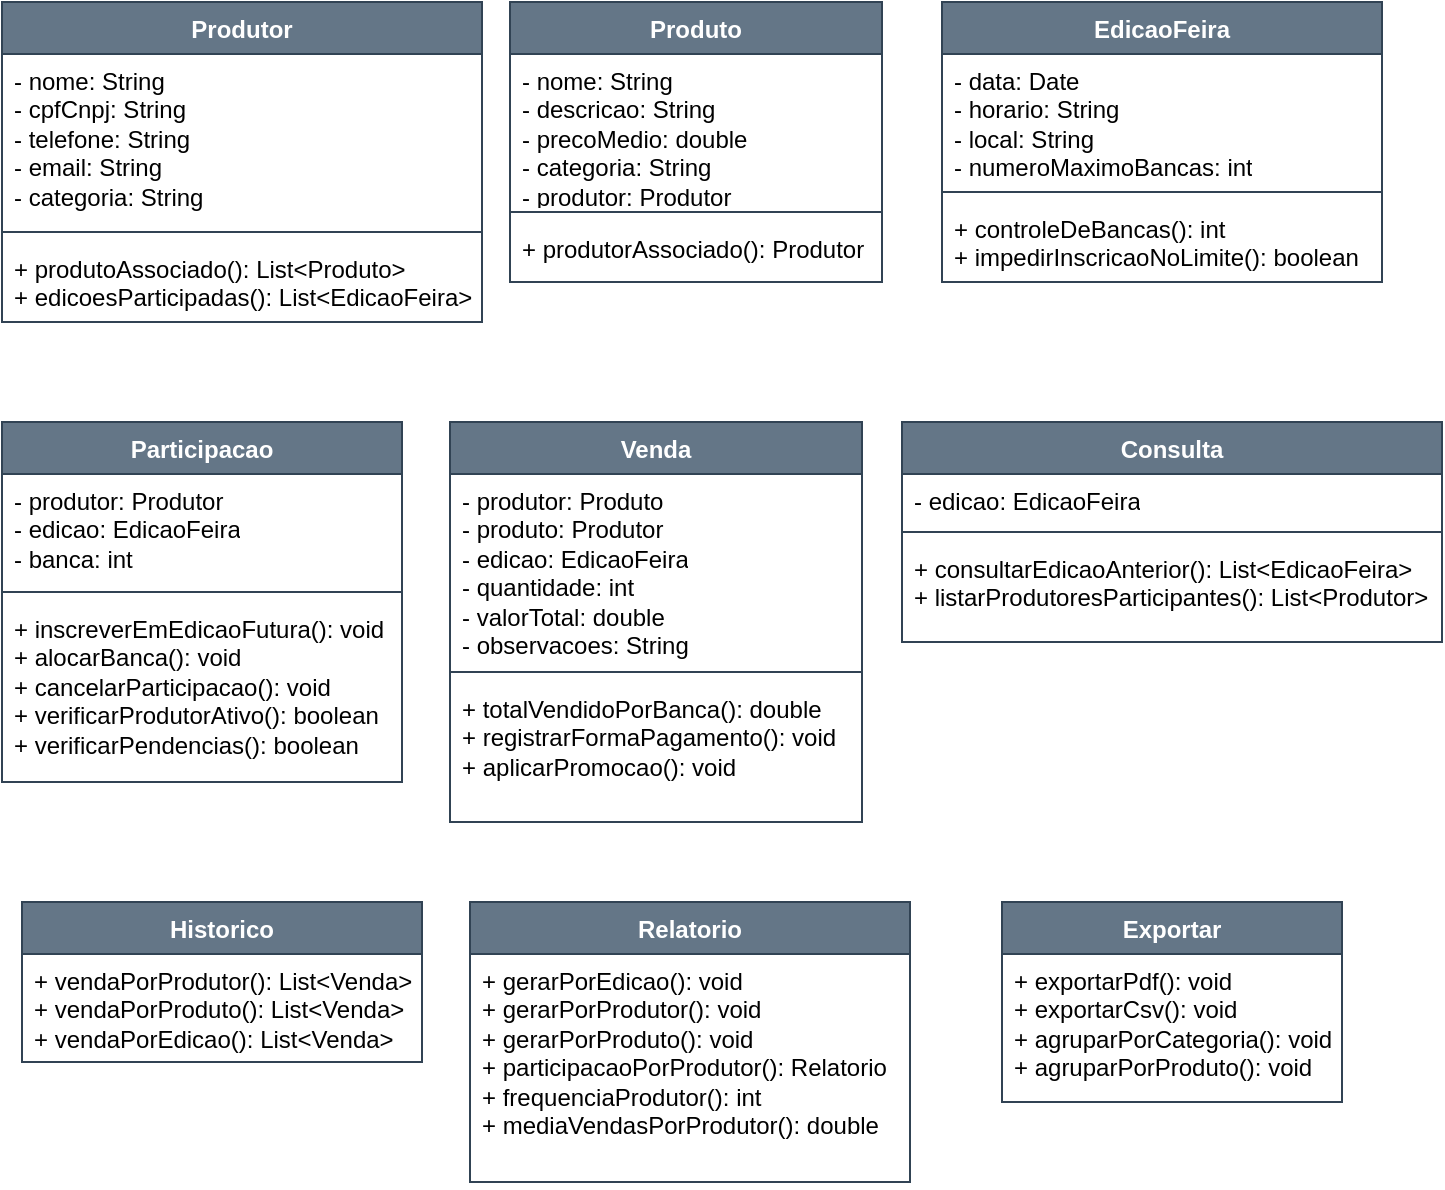 <mxfile version="27.0.8">
  <diagram name="Página-1" id="aPBzdaeZ4dH7IRvLZaPV">
    <mxGraphModel grid="1" page="1" gridSize="10" guides="1" tooltips="1" connect="1" arrows="1" fold="1" pageScale="1" pageWidth="827" pageHeight="1169" math="0" shadow="0">
      <root>
        <mxCell id="0" />
        <mxCell id="1" parent="0" />
        <mxCell id="VuWOClB8sa4O3EBtlD4R-1" value="Produtor" style="swimlane;fontStyle=1;align=center;verticalAlign=top;childLayout=stackLayout;horizontal=1;startSize=26;horizontalStack=0;resizeParent=1;resizeParentMax=0;resizeLast=0;collapsible=1;marginBottom=0;whiteSpace=wrap;html=1;fillColor=#647687;strokeColor=#314354;fontColor=#ffffff;" vertex="1" parent="1">
          <mxGeometry x="20" y="50" width="240" height="160" as="geometry" />
        </mxCell>
        <mxCell id="VuWOClB8sa4O3EBtlD4R-2" value="- nome: String&lt;div&gt;- cpfCnpj: String&lt;/div&gt;&lt;div&gt;- telefone&lt;span style=&quot;background-color: transparent; color: light-dark(rgb(0, 0, 0), rgb(255, 255, 255));&quot;&gt;: String&lt;/span&gt;&lt;/div&gt;&lt;div&gt;- email&lt;span style=&quot;background-color: transparent; color: light-dark(rgb(0, 0, 0), rgb(255, 255, 255));&quot;&gt;: String&lt;/span&gt;&lt;/div&gt;&lt;div&gt;- categoria&lt;span style=&quot;background-color: transparent; color: light-dark(rgb(0, 0, 0), rgb(255, 255, 255));&quot;&gt;: String&lt;/span&gt;&lt;/div&gt;" style="text;strokeColor=none;fillColor=none;align=left;verticalAlign=top;spacingLeft=4;spacingRight=4;overflow=hidden;rotatable=0;points=[[0,0.5],[1,0.5]];portConstraint=eastwest;whiteSpace=wrap;html=1;" vertex="1" parent="VuWOClB8sa4O3EBtlD4R-1">
          <mxGeometry y="26" width="240" height="84" as="geometry" />
        </mxCell>
        <mxCell id="VuWOClB8sa4O3EBtlD4R-3" value="" style="line;strokeWidth=1;fillColor=none;align=left;verticalAlign=middle;spacingTop=-1;spacingLeft=3;spacingRight=3;rotatable=0;labelPosition=right;points=[];portConstraint=eastwest;strokeColor=inherit;" vertex="1" parent="VuWOClB8sa4O3EBtlD4R-1">
          <mxGeometry y="110" width="240" height="10" as="geometry" />
        </mxCell>
        <mxCell id="VuWOClB8sa4O3EBtlD4R-4" value="+ produtoAssociado(): List&amp;lt;Produto&amp;gt;&lt;div&gt;+ edicoesParticipadas(): List&amp;lt;EdicaoFeira&amp;gt;&lt;/div&gt;" style="text;strokeColor=none;fillColor=none;align=left;verticalAlign=top;spacingLeft=4;spacingRight=4;overflow=hidden;rotatable=0;points=[[0,0.5],[1,0.5]];portConstraint=eastwest;whiteSpace=wrap;html=1;" vertex="1" parent="VuWOClB8sa4O3EBtlD4R-1">
          <mxGeometry y="120" width="240" height="40" as="geometry" />
        </mxCell>
        <mxCell id="VuWOClB8sa4O3EBtlD4R-5" value="Produto" style="swimlane;fontStyle=1;align=center;verticalAlign=top;childLayout=stackLayout;horizontal=1;startSize=26;horizontalStack=0;resizeParent=1;resizeParentMax=0;resizeLast=0;collapsible=1;marginBottom=0;whiteSpace=wrap;html=1;fillColor=#647687;strokeColor=#314354;fontColor=#ffffff;" vertex="1" parent="1">
          <mxGeometry x="274" y="50" width="186" height="140" as="geometry" />
        </mxCell>
        <mxCell id="VuWOClB8sa4O3EBtlD4R-6" value="- nome: String&lt;div&gt;- descricao&lt;span style=&quot;background-color: transparent; color: light-dark(rgb(0, 0, 0), rgb(255, 255, 255));&quot;&gt;: String&lt;/span&gt;&lt;/div&gt;&lt;div&gt;- precoMedio: double&lt;/div&gt;&lt;div&gt;- categoria&lt;span style=&quot;background-color: transparent; color: light-dark(rgb(0, 0, 0), rgb(255, 255, 255));&quot;&gt;: String&lt;/span&gt;&lt;/div&gt;&lt;div&gt;&lt;span style=&quot;background-color: transparent; color: light-dark(rgb(0, 0, 0), rgb(255, 255, 255));&quot;&gt;- produtor: Produtor&lt;/span&gt;&lt;/div&gt;" style="text;strokeColor=none;fillColor=none;align=left;verticalAlign=top;spacingLeft=4;spacingRight=4;overflow=hidden;rotatable=0;points=[[0,0.5],[1,0.5]];portConstraint=eastwest;whiteSpace=wrap;html=1;" vertex="1" parent="VuWOClB8sa4O3EBtlD4R-5">
          <mxGeometry y="26" width="186" height="74" as="geometry" />
        </mxCell>
        <mxCell id="VuWOClB8sa4O3EBtlD4R-7" value="" style="line;strokeWidth=1;fillColor=none;align=left;verticalAlign=middle;spacingTop=-1;spacingLeft=3;spacingRight=3;rotatable=0;labelPosition=right;points=[];portConstraint=eastwest;strokeColor=inherit;" vertex="1" parent="VuWOClB8sa4O3EBtlD4R-5">
          <mxGeometry y="100" width="186" height="10" as="geometry" />
        </mxCell>
        <mxCell id="VuWOClB8sa4O3EBtlD4R-8" value="+ produtorAssociado(): Produtor" style="text;strokeColor=none;fillColor=none;align=left;verticalAlign=top;spacingLeft=4;spacingRight=4;overflow=hidden;rotatable=0;points=[[0,0.5],[1,0.5]];portConstraint=eastwest;whiteSpace=wrap;html=1;" vertex="1" parent="VuWOClB8sa4O3EBtlD4R-5">
          <mxGeometry y="110" width="186" height="30" as="geometry" />
        </mxCell>
        <mxCell id="VuWOClB8sa4O3EBtlD4R-9" value="EdicaoFeira" style="swimlane;fontStyle=1;align=center;verticalAlign=top;childLayout=stackLayout;horizontal=1;startSize=26;horizontalStack=0;resizeParent=1;resizeParentMax=0;resizeLast=0;collapsible=1;marginBottom=0;whiteSpace=wrap;html=1;fillColor=#647687;strokeColor=#314354;fontColor=#ffffff;" vertex="1" parent="1">
          <mxGeometry x="490" y="50" width="220" height="140" as="geometry" />
        </mxCell>
        <mxCell id="VuWOClB8sa4O3EBtlD4R-10" value="- data: Date&lt;div&gt;- horario: String&lt;/div&gt;&lt;div&gt;- local&lt;span style=&quot;background-color: transparent; color: light-dark(rgb(0, 0, 0), rgb(255, 255, 255));&quot;&gt;: String&lt;/span&gt;&lt;/div&gt;&lt;div&gt;- numeroMaximoBancas: int&lt;/div&gt;" style="text;strokeColor=none;fillColor=none;align=left;verticalAlign=top;spacingLeft=4;spacingRight=4;overflow=hidden;rotatable=0;points=[[0,0.5],[1,0.5]];portConstraint=eastwest;whiteSpace=wrap;html=1;" vertex="1" parent="VuWOClB8sa4O3EBtlD4R-9">
          <mxGeometry y="26" width="220" height="64" as="geometry" />
        </mxCell>
        <mxCell id="VuWOClB8sa4O3EBtlD4R-11" value="" style="line;strokeWidth=1;fillColor=none;align=left;verticalAlign=middle;spacingTop=-1;spacingLeft=3;spacingRight=3;rotatable=0;labelPosition=right;points=[];portConstraint=eastwest;strokeColor=inherit;" vertex="1" parent="VuWOClB8sa4O3EBtlD4R-9">
          <mxGeometry y="90" width="220" height="10" as="geometry" />
        </mxCell>
        <mxCell id="VuWOClB8sa4O3EBtlD4R-12" value="+ controleDeBancas(): int&lt;div&gt;+ impedirInscricaoNoLimite(): boolean&lt;/div&gt;" style="text;strokeColor=none;fillColor=none;align=left;verticalAlign=top;spacingLeft=4;spacingRight=4;overflow=hidden;rotatable=0;points=[[0,0.5],[1,0.5]];portConstraint=eastwest;whiteSpace=wrap;html=1;" vertex="1" parent="VuWOClB8sa4O3EBtlD4R-9">
          <mxGeometry y="100" width="220" height="40" as="geometry" />
        </mxCell>
        <mxCell id="VuWOClB8sa4O3EBtlD4R-13" value="Participacao" style="swimlane;fontStyle=1;align=center;verticalAlign=top;childLayout=stackLayout;horizontal=1;startSize=26;horizontalStack=0;resizeParent=1;resizeParentMax=0;resizeLast=0;collapsible=1;marginBottom=0;whiteSpace=wrap;html=1;fillColor=#647687;fontColor=#ffffff;strokeColor=#314354;" vertex="1" parent="1">
          <mxGeometry x="20" y="260" width="200" height="180" as="geometry" />
        </mxCell>
        <mxCell id="VuWOClB8sa4O3EBtlD4R-14" value="- produtor: Produtor&lt;div&gt;- edicao: EdicaoFeira&lt;/div&gt;&lt;div&gt;- banca: int&lt;/div&gt;" style="text;strokeColor=none;fillColor=none;align=left;verticalAlign=top;spacingLeft=4;spacingRight=4;overflow=hidden;rotatable=0;points=[[0,0.5],[1,0.5]];portConstraint=eastwest;whiteSpace=wrap;html=1;" vertex="1" parent="VuWOClB8sa4O3EBtlD4R-13">
          <mxGeometry y="26" width="200" height="54" as="geometry" />
        </mxCell>
        <mxCell id="VuWOClB8sa4O3EBtlD4R-15" value="" style="line;strokeWidth=1;fillColor=none;align=left;verticalAlign=middle;spacingTop=-1;spacingLeft=3;spacingRight=3;rotatable=0;labelPosition=right;points=[];portConstraint=eastwest;strokeColor=inherit;" vertex="1" parent="VuWOClB8sa4O3EBtlD4R-13">
          <mxGeometry y="80" width="200" height="10" as="geometry" />
        </mxCell>
        <mxCell id="VuWOClB8sa4O3EBtlD4R-16" value="+ inscreverEmEdicaoFutura(): void&lt;div&gt;+ alocarBanca(): void&lt;/div&gt;&lt;div&gt;+ cancelarParticipacao(): void&lt;/div&gt;&lt;div&gt;+ verificarProdutorAtivo(): boolean&lt;/div&gt;&lt;div&gt;+ verificarPendencias(): boolean&lt;/div&gt;" style="text;strokeColor=none;fillColor=none;align=left;verticalAlign=top;spacingLeft=4;spacingRight=4;overflow=hidden;rotatable=0;points=[[0,0.5],[1,0.5]];portConstraint=eastwest;whiteSpace=wrap;html=1;" vertex="1" parent="VuWOClB8sa4O3EBtlD4R-13">
          <mxGeometry y="90" width="200" height="90" as="geometry" />
        </mxCell>
        <mxCell id="VuWOClB8sa4O3EBtlD4R-17" value="Venda" style="swimlane;fontStyle=1;align=center;verticalAlign=top;childLayout=stackLayout;horizontal=1;startSize=26;horizontalStack=0;resizeParent=1;resizeParentMax=0;resizeLast=0;collapsible=1;marginBottom=0;whiteSpace=wrap;html=1;fillColor=#647687;fontColor=#ffffff;strokeColor=#314354;" vertex="1" parent="1">
          <mxGeometry x="244" y="260" width="206" height="200" as="geometry" />
        </mxCell>
        <mxCell id="VuWOClB8sa4O3EBtlD4R-18" value="- produtor: Produto&lt;div&gt;- produto: Produtor&lt;/div&gt;&lt;div&gt;- edicao: EdicaoFeira&lt;/div&gt;&lt;div&gt;- quantidade: int&lt;/div&gt;&lt;div&gt;- valorTotal: double&lt;/div&gt;&lt;div&gt;- observacoes: String&lt;/div&gt;" style="text;strokeColor=none;fillColor=none;align=left;verticalAlign=top;spacingLeft=4;spacingRight=4;overflow=hidden;rotatable=0;points=[[0,0.5],[1,0.5]];portConstraint=eastwest;whiteSpace=wrap;html=1;" vertex="1" parent="VuWOClB8sa4O3EBtlD4R-17">
          <mxGeometry y="26" width="206" height="94" as="geometry" />
        </mxCell>
        <mxCell id="VuWOClB8sa4O3EBtlD4R-19" value="" style="line;strokeWidth=1;fillColor=none;align=left;verticalAlign=middle;spacingTop=-1;spacingLeft=3;spacingRight=3;rotatable=0;labelPosition=right;points=[];portConstraint=eastwest;strokeColor=inherit;" vertex="1" parent="VuWOClB8sa4O3EBtlD4R-17">
          <mxGeometry y="120" width="206" height="10" as="geometry" />
        </mxCell>
        <mxCell id="VuWOClB8sa4O3EBtlD4R-20" value="+ totalVendidoPorBanca(): double&lt;div&gt;+ registrarFormaPagamento(): void&lt;/div&gt;&lt;div&gt;+ aplicarPromocao(): void&lt;/div&gt;" style="text;strokeColor=none;fillColor=none;align=left;verticalAlign=top;spacingLeft=4;spacingRight=4;overflow=hidden;rotatable=0;points=[[0,0.5],[1,0.5]];portConstraint=eastwest;whiteSpace=wrap;html=1;" vertex="1" parent="VuWOClB8sa4O3EBtlD4R-17">
          <mxGeometry y="130" width="206" height="70" as="geometry" />
        </mxCell>
        <mxCell id="VuWOClB8sa4O3EBtlD4R-21" value="Consulta" style="swimlane;fontStyle=1;align=center;verticalAlign=top;childLayout=stackLayout;horizontal=1;startSize=26;horizontalStack=0;resizeParent=1;resizeParentMax=0;resizeLast=0;collapsible=1;marginBottom=0;whiteSpace=wrap;html=1;fillColor=#647687;fontColor=#ffffff;strokeColor=#314354;" vertex="1" parent="1">
          <mxGeometry x="470" y="260" width="270" height="110" as="geometry" />
        </mxCell>
        <mxCell id="VuWOClB8sa4O3EBtlD4R-22" value="- edicao: EdicaoFeira" style="text;strokeColor=none;fillColor=none;align=left;verticalAlign=top;spacingLeft=4;spacingRight=4;overflow=hidden;rotatable=0;points=[[0,0.5],[1,0.5]];portConstraint=eastwest;whiteSpace=wrap;html=1;" vertex="1" parent="VuWOClB8sa4O3EBtlD4R-21">
          <mxGeometry y="26" width="270" height="24" as="geometry" />
        </mxCell>
        <mxCell id="VuWOClB8sa4O3EBtlD4R-23" value="" style="line;strokeWidth=1;fillColor=none;align=left;verticalAlign=middle;spacingTop=-1;spacingLeft=3;spacingRight=3;rotatable=0;labelPosition=right;points=[];portConstraint=eastwest;strokeColor=inherit;" vertex="1" parent="VuWOClB8sa4O3EBtlD4R-21">
          <mxGeometry y="50" width="270" height="10" as="geometry" />
        </mxCell>
        <mxCell id="VuWOClB8sa4O3EBtlD4R-24" value="+ consultarEdicaoAnterior(): List&amp;lt;EdicaoFeira&amp;gt;&lt;div&gt;+ listarProdutoresParticipantes(): List&amp;lt;Produtor&amp;gt;&lt;/div&gt;" style="text;strokeColor=none;fillColor=none;align=left;verticalAlign=top;spacingLeft=4;spacingRight=4;overflow=hidden;rotatable=0;points=[[0,0.5],[1,0.5]];portConstraint=eastwest;whiteSpace=wrap;html=1;" vertex="1" parent="VuWOClB8sa4O3EBtlD4R-21">
          <mxGeometry y="60" width="270" height="50" as="geometry" />
        </mxCell>
        <mxCell id="VuWOClB8sa4O3EBtlD4R-25" value="Historico" style="swimlane;fontStyle=1;align=center;verticalAlign=top;childLayout=stackLayout;horizontal=1;startSize=26;horizontalStack=0;resizeParent=1;resizeParentMax=0;resizeLast=0;collapsible=1;marginBottom=0;whiteSpace=wrap;html=1;fillColor=#647687;fontColor=#ffffff;strokeColor=#314354;" vertex="1" parent="1">
          <mxGeometry x="30" y="500" width="200" height="80" as="geometry" />
        </mxCell>
        <mxCell id="VuWOClB8sa4O3EBtlD4R-28" value="+ vendaPorProdutor(): List&amp;lt;Venda&amp;gt;&lt;div&gt;+ vendaPorProduto()&lt;span style=&quot;background-color: transparent; color: light-dark(rgb(0, 0, 0), rgb(255, 255, 255));&quot;&gt;: List&amp;lt;Venda&amp;gt;&lt;/span&gt;&lt;/div&gt;&lt;div&gt;+ vendaPorEdicao()&lt;span style=&quot;background-color: transparent; color: light-dark(rgb(0, 0, 0), rgb(255, 255, 255));&quot;&gt;: List&amp;lt;Venda&amp;gt;&lt;/span&gt;&lt;/div&gt;" style="text;strokeColor=none;fillColor=none;align=left;verticalAlign=top;spacingLeft=4;spacingRight=4;overflow=hidden;rotatable=0;points=[[0,0.5],[1,0.5]];portConstraint=eastwest;whiteSpace=wrap;html=1;" vertex="1" parent="VuWOClB8sa4O3EBtlD4R-25">
          <mxGeometry y="26" width="200" height="54" as="geometry" />
        </mxCell>
        <mxCell id="VuWOClB8sa4O3EBtlD4R-33" value="Relatorio" style="swimlane;fontStyle=1;align=center;verticalAlign=top;childLayout=stackLayout;horizontal=1;startSize=26;horizontalStack=0;resizeParent=1;resizeParentMax=0;resizeLast=0;collapsible=1;marginBottom=0;whiteSpace=wrap;html=1;fillColor=#647687;fontColor=#ffffff;strokeColor=#314354;" vertex="1" parent="1">
          <mxGeometry x="254" y="500" width="220" height="140" as="geometry" />
        </mxCell>
        <mxCell id="VuWOClB8sa4O3EBtlD4R-34" value="+ gerarPorEdicao(): void&lt;div&gt;+ gerarPorProdutor(): void&lt;/div&gt;&lt;div&gt;+ gerarPorProduto(): void&lt;/div&gt;&lt;div&gt;+ participacaoPorProdutor(): Relatorio&lt;/div&gt;&lt;div&gt;+ frequenciaProdutor(): int&lt;/div&gt;&lt;div&gt;+ mediaVendasPorProdutor(): double&lt;/div&gt;" style="text;strokeColor=none;fillColor=none;align=left;verticalAlign=top;spacingLeft=4;spacingRight=4;overflow=hidden;rotatable=0;points=[[0,0.5],[1,0.5]];portConstraint=eastwest;whiteSpace=wrap;html=1;" vertex="1" parent="VuWOClB8sa4O3EBtlD4R-33">
          <mxGeometry y="26" width="220" height="114" as="geometry" />
        </mxCell>
        <mxCell id="VuWOClB8sa4O3EBtlD4R-35" value="Exportar" style="swimlane;fontStyle=1;align=center;verticalAlign=top;childLayout=stackLayout;horizontal=1;startSize=26;horizontalStack=0;resizeParent=1;resizeParentMax=0;resizeLast=0;collapsible=1;marginBottom=0;whiteSpace=wrap;html=1;fillColor=#647687;fontColor=#ffffff;strokeColor=#314354;" vertex="1" parent="1">
          <mxGeometry x="520" y="500" width="170" height="100" as="geometry" />
        </mxCell>
        <mxCell id="VuWOClB8sa4O3EBtlD4R-36" value="+ exportarPdf(): void&lt;div&gt;+ exportarCsv(): void&lt;/div&gt;&lt;div&gt;+ agruparPorCategoria(): void&lt;/div&gt;&lt;div&gt;+ agruparPorProduto(): void&lt;/div&gt;" style="text;strokeColor=none;fillColor=none;align=left;verticalAlign=top;spacingLeft=4;spacingRight=4;overflow=hidden;rotatable=0;points=[[0,0.5],[1,0.5]];portConstraint=eastwest;whiteSpace=wrap;html=1;" vertex="1" parent="VuWOClB8sa4O3EBtlD4R-35">
          <mxGeometry y="26" width="170" height="74" as="geometry" />
        </mxCell>
      </root>
    </mxGraphModel>
  </diagram>
</mxfile>
